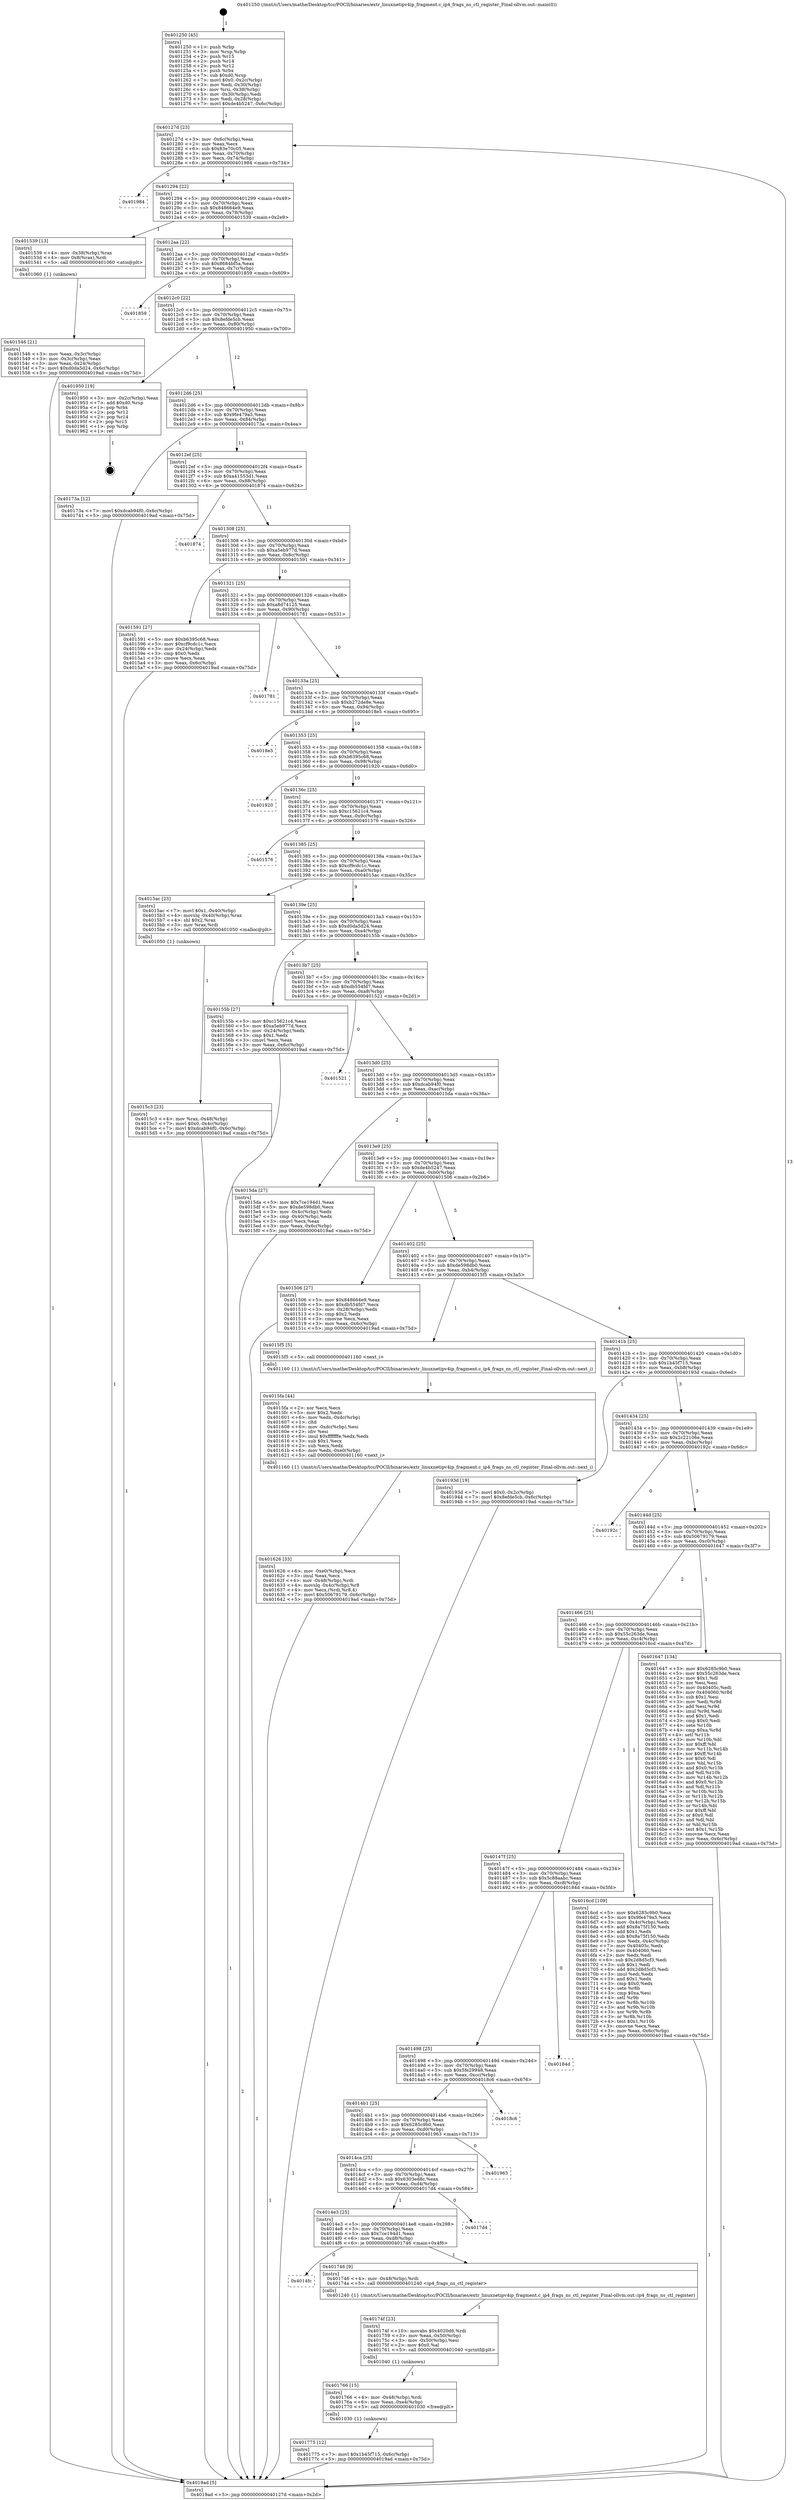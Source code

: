 digraph "0x401250" {
  label = "0x401250 (/mnt/c/Users/mathe/Desktop/tcc/POCII/binaries/extr_linuxnetipv4ip_fragment.c_ip4_frags_ns_ctl_register_Final-ollvm.out::main(0))"
  labelloc = "t"
  node[shape=record]

  Entry [label="",width=0.3,height=0.3,shape=circle,fillcolor=black,style=filled]
  "0x40127d" [label="{
     0x40127d [23]\l
     | [instrs]\l
     &nbsp;&nbsp;0x40127d \<+3\>: mov -0x6c(%rbp),%eax\l
     &nbsp;&nbsp;0x401280 \<+2\>: mov %eax,%ecx\l
     &nbsp;&nbsp;0x401282 \<+6\>: sub $0x83e70c05,%ecx\l
     &nbsp;&nbsp;0x401288 \<+3\>: mov %eax,-0x70(%rbp)\l
     &nbsp;&nbsp;0x40128b \<+3\>: mov %ecx,-0x74(%rbp)\l
     &nbsp;&nbsp;0x40128e \<+6\>: je 0000000000401984 \<main+0x734\>\l
  }"]
  "0x401984" [label="{
     0x401984\l
  }", style=dashed]
  "0x401294" [label="{
     0x401294 [22]\l
     | [instrs]\l
     &nbsp;&nbsp;0x401294 \<+5\>: jmp 0000000000401299 \<main+0x49\>\l
     &nbsp;&nbsp;0x401299 \<+3\>: mov -0x70(%rbp),%eax\l
     &nbsp;&nbsp;0x40129c \<+5\>: sub $0x848664e9,%eax\l
     &nbsp;&nbsp;0x4012a1 \<+3\>: mov %eax,-0x78(%rbp)\l
     &nbsp;&nbsp;0x4012a4 \<+6\>: je 0000000000401539 \<main+0x2e9\>\l
  }"]
  Exit [label="",width=0.3,height=0.3,shape=circle,fillcolor=black,style=filled,peripheries=2]
  "0x401539" [label="{
     0x401539 [13]\l
     | [instrs]\l
     &nbsp;&nbsp;0x401539 \<+4\>: mov -0x38(%rbp),%rax\l
     &nbsp;&nbsp;0x40153d \<+4\>: mov 0x8(%rax),%rdi\l
     &nbsp;&nbsp;0x401541 \<+5\>: call 0000000000401060 \<atoi@plt\>\l
     | [calls]\l
     &nbsp;&nbsp;0x401060 \{1\} (unknown)\l
  }"]
  "0x4012aa" [label="{
     0x4012aa [22]\l
     | [instrs]\l
     &nbsp;&nbsp;0x4012aa \<+5\>: jmp 00000000004012af \<main+0x5f\>\l
     &nbsp;&nbsp;0x4012af \<+3\>: mov -0x70(%rbp),%eax\l
     &nbsp;&nbsp;0x4012b2 \<+5\>: sub $0x8684bf5a,%eax\l
     &nbsp;&nbsp;0x4012b7 \<+3\>: mov %eax,-0x7c(%rbp)\l
     &nbsp;&nbsp;0x4012ba \<+6\>: je 0000000000401859 \<main+0x609\>\l
  }"]
  "0x401775" [label="{
     0x401775 [12]\l
     | [instrs]\l
     &nbsp;&nbsp;0x401775 \<+7\>: movl $0x1b45f715,-0x6c(%rbp)\l
     &nbsp;&nbsp;0x40177c \<+5\>: jmp 00000000004019ad \<main+0x75d\>\l
  }"]
  "0x401859" [label="{
     0x401859\l
  }", style=dashed]
  "0x4012c0" [label="{
     0x4012c0 [22]\l
     | [instrs]\l
     &nbsp;&nbsp;0x4012c0 \<+5\>: jmp 00000000004012c5 \<main+0x75\>\l
     &nbsp;&nbsp;0x4012c5 \<+3\>: mov -0x70(%rbp),%eax\l
     &nbsp;&nbsp;0x4012c8 \<+5\>: sub $0x8efde5cb,%eax\l
     &nbsp;&nbsp;0x4012cd \<+3\>: mov %eax,-0x80(%rbp)\l
     &nbsp;&nbsp;0x4012d0 \<+6\>: je 0000000000401950 \<main+0x700\>\l
  }"]
  "0x401766" [label="{
     0x401766 [15]\l
     | [instrs]\l
     &nbsp;&nbsp;0x401766 \<+4\>: mov -0x48(%rbp),%rdi\l
     &nbsp;&nbsp;0x40176a \<+6\>: mov %eax,-0xe4(%rbp)\l
     &nbsp;&nbsp;0x401770 \<+5\>: call 0000000000401030 \<free@plt\>\l
     | [calls]\l
     &nbsp;&nbsp;0x401030 \{1\} (unknown)\l
  }"]
  "0x401950" [label="{
     0x401950 [19]\l
     | [instrs]\l
     &nbsp;&nbsp;0x401950 \<+3\>: mov -0x2c(%rbp),%eax\l
     &nbsp;&nbsp;0x401953 \<+7\>: add $0xd0,%rsp\l
     &nbsp;&nbsp;0x40195a \<+1\>: pop %rbx\l
     &nbsp;&nbsp;0x40195b \<+2\>: pop %r12\l
     &nbsp;&nbsp;0x40195d \<+2\>: pop %r14\l
     &nbsp;&nbsp;0x40195f \<+2\>: pop %r15\l
     &nbsp;&nbsp;0x401961 \<+1\>: pop %rbp\l
     &nbsp;&nbsp;0x401962 \<+1\>: ret\l
  }"]
  "0x4012d6" [label="{
     0x4012d6 [25]\l
     | [instrs]\l
     &nbsp;&nbsp;0x4012d6 \<+5\>: jmp 00000000004012db \<main+0x8b\>\l
     &nbsp;&nbsp;0x4012db \<+3\>: mov -0x70(%rbp),%eax\l
     &nbsp;&nbsp;0x4012de \<+5\>: sub $0x9fe479a5,%eax\l
     &nbsp;&nbsp;0x4012e3 \<+6\>: mov %eax,-0x84(%rbp)\l
     &nbsp;&nbsp;0x4012e9 \<+6\>: je 000000000040173a \<main+0x4ea\>\l
  }"]
  "0x40174f" [label="{
     0x40174f [23]\l
     | [instrs]\l
     &nbsp;&nbsp;0x40174f \<+10\>: movabs $0x4020d6,%rdi\l
     &nbsp;&nbsp;0x401759 \<+3\>: mov %eax,-0x50(%rbp)\l
     &nbsp;&nbsp;0x40175c \<+3\>: mov -0x50(%rbp),%esi\l
     &nbsp;&nbsp;0x40175f \<+2\>: mov $0x0,%al\l
     &nbsp;&nbsp;0x401761 \<+5\>: call 0000000000401040 \<printf@plt\>\l
     | [calls]\l
     &nbsp;&nbsp;0x401040 \{1\} (unknown)\l
  }"]
  "0x40173a" [label="{
     0x40173a [12]\l
     | [instrs]\l
     &nbsp;&nbsp;0x40173a \<+7\>: movl $0xdcab94f0,-0x6c(%rbp)\l
     &nbsp;&nbsp;0x401741 \<+5\>: jmp 00000000004019ad \<main+0x75d\>\l
  }"]
  "0x4012ef" [label="{
     0x4012ef [25]\l
     | [instrs]\l
     &nbsp;&nbsp;0x4012ef \<+5\>: jmp 00000000004012f4 \<main+0xa4\>\l
     &nbsp;&nbsp;0x4012f4 \<+3\>: mov -0x70(%rbp),%eax\l
     &nbsp;&nbsp;0x4012f7 \<+5\>: sub $0xa41553d1,%eax\l
     &nbsp;&nbsp;0x4012fc \<+6\>: mov %eax,-0x88(%rbp)\l
     &nbsp;&nbsp;0x401302 \<+6\>: je 0000000000401874 \<main+0x624\>\l
  }"]
  "0x4014fc" [label="{
     0x4014fc\l
  }", style=dashed]
  "0x401874" [label="{
     0x401874\l
  }", style=dashed]
  "0x401308" [label="{
     0x401308 [25]\l
     | [instrs]\l
     &nbsp;&nbsp;0x401308 \<+5\>: jmp 000000000040130d \<main+0xbd\>\l
     &nbsp;&nbsp;0x40130d \<+3\>: mov -0x70(%rbp),%eax\l
     &nbsp;&nbsp;0x401310 \<+5\>: sub $0xa5eb977d,%eax\l
     &nbsp;&nbsp;0x401315 \<+6\>: mov %eax,-0x8c(%rbp)\l
     &nbsp;&nbsp;0x40131b \<+6\>: je 0000000000401591 \<main+0x341\>\l
  }"]
  "0x401746" [label="{
     0x401746 [9]\l
     | [instrs]\l
     &nbsp;&nbsp;0x401746 \<+4\>: mov -0x48(%rbp),%rdi\l
     &nbsp;&nbsp;0x40174a \<+5\>: call 0000000000401240 \<ip4_frags_ns_ctl_register\>\l
     | [calls]\l
     &nbsp;&nbsp;0x401240 \{1\} (/mnt/c/Users/mathe/Desktop/tcc/POCII/binaries/extr_linuxnetipv4ip_fragment.c_ip4_frags_ns_ctl_register_Final-ollvm.out::ip4_frags_ns_ctl_register)\l
  }"]
  "0x401591" [label="{
     0x401591 [27]\l
     | [instrs]\l
     &nbsp;&nbsp;0x401591 \<+5\>: mov $0xb6395c68,%eax\l
     &nbsp;&nbsp;0x401596 \<+5\>: mov $0xcf9cdc1c,%ecx\l
     &nbsp;&nbsp;0x40159b \<+3\>: mov -0x24(%rbp),%edx\l
     &nbsp;&nbsp;0x40159e \<+3\>: cmp $0x0,%edx\l
     &nbsp;&nbsp;0x4015a1 \<+3\>: cmove %ecx,%eax\l
     &nbsp;&nbsp;0x4015a4 \<+3\>: mov %eax,-0x6c(%rbp)\l
     &nbsp;&nbsp;0x4015a7 \<+5\>: jmp 00000000004019ad \<main+0x75d\>\l
  }"]
  "0x401321" [label="{
     0x401321 [25]\l
     | [instrs]\l
     &nbsp;&nbsp;0x401321 \<+5\>: jmp 0000000000401326 \<main+0xd6\>\l
     &nbsp;&nbsp;0x401326 \<+3\>: mov -0x70(%rbp),%eax\l
     &nbsp;&nbsp;0x401329 \<+5\>: sub $0xa8d74125,%eax\l
     &nbsp;&nbsp;0x40132e \<+6\>: mov %eax,-0x90(%rbp)\l
     &nbsp;&nbsp;0x401334 \<+6\>: je 0000000000401781 \<main+0x531\>\l
  }"]
  "0x4014e3" [label="{
     0x4014e3 [25]\l
     | [instrs]\l
     &nbsp;&nbsp;0x4014e3 \<+5\>: jmp 00000000004014e8 \<main+0x298\>\l
     &nbsp;&nbsp;0x4014e8 \<+3\>: mov -0x70(%rbp),%eax\l
     &nbsp;&nbsp;0x4014eb \<+5\>: sub $0x7ce194d1,%eax\l
     &nbsp;&nbsp;0x4014f0 \<+6\>: mov %eax,-0xd8(%rbp)\l
     &nbsp;&nbsp;0x4014f6 \<+6\>: je 0000000000401746 \<main+0x4f6\>\l
  }"]
  "0x401781" [label="{
     0x401781\l
  }", style=dashed]
  "0x40133a" [label="{
     0x40133a [25]\l
     | [instrs]\l
     &nbsp;&nbsp;0x40133a \<+5\>: jmp 000000000040133f \<main+0xef\>\l
     &nbsp;&nbsp;0x40133f \<+3\>: mov -0x70(%rbp),%eax\l
     &nbsp;&nbsp;0x401342 \<+5\>: sub $0xb272de8e,%eax\l
     &nbsp;&nbsp;0x401347 \<+6\>: mov %eax,-0x94(%rbp)\l
     &nbsp;&nbsp;0x40134d \<+6\>: je 00000000004018e5 \<main+0x695\>\l
  }"]
  "0x4017d4" [label="{
     0x4017d4\l
  }", style=dashed]
  "0x4018e5" [label="{
     0x4018e5\l
  }", style=dashed]
  "0x401353" [label="{
     0x401353 [25]\l
     | [instrs]\l
     &nbsp;&nbsp;0x401353 \<+5\>: jmp 0000000000401358 \<main+0x108\>\l
     &nbsp;&nbsp;0x401358 \<+3\>: mov -0x70(%rbp),%eax\l
     &nbsp;&nbsp;0x40135b \<+5\>: sub $0xb6395c68,%eax\l
     &nbsp;&nbsp;0x401360 \<+6\>: mov %eax,-0x98(%rbp)\l
     &nbsp;&nbsp;0x401366 \<+6\>: je 0000000000401920 \<main+0x6d0\>\l
  }"]
  "0x4014ca" [label="{
     0x4014ca [25]\l
     | [instrs]\l
     &nbsp;&nbsp;0x4014ca \<+5\>: jmp 00000000004014cf \<main+0x27f\>\l
     &nbsp;&nbsp;0x4014cf \<+3\>: mov -0x70(%rbp),%eax\l
     &nbsp;&nbsp;0x4014d2 \<+5\>: sub $0x6303ed8c,%eax\l
     &nbsp;&nbsp;0x4014d7 \<+6\>: mov %eax,-0xd4(%rbp)\l
     &nbsp;&nbsp;0x4014dd \<+6\>: je 00000000004017d4 \<main+0x584\>\l
  }"]
  "0x401920" [label="{
     0x401920\l
  }", style=dashed]
  "0x40136c" [label="{
     0x40136c [25]\l
     | [instrs]\l
     &nbsp;&nbsp;0x40136c \<+5\>: jmp 0000000000401371 \<main+0x121\>\l
     &nbsp;&nbsp;0x401371 \<+3\>: mov -0x70(%rbp),%eax\l
     &nbsp;&nbsp;0x401374 \<+5\>: sub $0xc15621c4,%eax\l
     &nbsp;&nbsp;0x401379 \<+6\>: mov %eax,-0x9c(%rbp)\l
     &nbsp;&nbsp;0x40137f \<+6\>: je 0000000000401576 \<main+0x326\>\l
  }"]
  "0x401963" [label="{
     0x401963\l
  }", style=dashed]
  "0x401576" [label="{
     0x401576\l
  }", style=dashed]
  "0x401385" [label="{
     0x401385 [25]\l
     | [instrs]\l
     &nbsp;&nbsp;0x401385 \<+5\>: jmp 000000000040138a \<main+0x13a\>\l
     &nbsp;&nbsp;0x40138a \<+3\>: mov -0x70(%rbp),%eax\l
     &nbsp;&nbsp;0x40138d \<+5\>: sub $0xcf9cdc1c,%eax\l
     &nbsp;&nbsp;0x401392 \<+6\>: mov %eax,-0xa0(%rbp)\l
     &nbsp;&nbsp;0x401398 \<+6\>: je 00000000004015ac \<main+0x35c\>\l
  }"]
  "0x4014b1" [label="{
     0x4014b1 [25]\l
     | [instrs]\l
     &nbsp;&nbsp;0x4014b1 \<+5\>: jmp 00000000004014b6 \<main+0x266\>\l
     &nbsp;&nbsp;0x4014b6 \<+3\>: mov -0x70(%rbp),%eax\l
     &nbsp;&nbsp;0x4014b9 \<+5\>: sub $0x6285c9b0,%eax\l
     &nbsp;&nbsp;0x4014be \<+6\>: mov %eax,-0xd0(%rbp)\l
     &nbsp;&nbsp;0x4014c4 \<+6\>: je 0000000000401963 \<main+0x713\>\l
  }"]
  "0x4015ac" [label="{
     0x4015ac [23]\l
     | [instrs]\l
     &nbsp;&nbsp;0x4015ac \<+7\>: movl $0x1,-0x40(%rbp)\l
     &nbsp;&nbsp;0x4015b3 \<+4\>: movslq -0x40(%rbp),%rax\l
     &nbsp;&nbsp;0x4015b7 \<+4\>: shl $0x2,%rax\l
     &nbsp;&nbsp;0x4015bb \<+3\>: mov %rax,%rdi\l
     &nbsp;&nbsp;0x4015be \<+5\>: call 0000000000401050 \<malloc@plt\>\l
     | [calls]\l
     &nbsp;&nbsp;0x401050 \{1\} (unknown)\l
  }"]
  "0x40139e" [label="{
     0x40139e [25]\l
     | [instrs]\l
     &nbsp;&nbsp;0x40139e \<+5\>: jmp 00000000004013a3 \<main+0x153\>\l
     &nbsp;&nbsp;0x4013a3 \<+3\>: mov -0x70(%rbp),%eax\l
     &nbsp;&nbsp;0x4013a6 \<+5\>: sub $0xd0da5d24,%eax\l
     &nbsp;&nbsp;0x4013ab \<+6\>: mov %eax,-0xa4(%rbp)\l
     &nbsp;&nbsp;0x4013b1 \<+6\>: je 000000000040155b \<main+0x30b\>\l
  }"]
  "0x4018c6" [label="{
     0x4018c6\l
  }", style=dashed]
  "0x40155b" [label="{
     0x40155b [27]\l
     | [instrs]\l
     &nbsp;&nbsp;0x40155b \<+5\>: mov $0xc15621c4,%eax\l
     &nbsp;&nbsp;0x401560 \<+5\>: mov $0xa5eb977d,%ecx\l
     &nbsp;&nbsp;0x401565 \<+3\>: mov -0x24(%rbp),%edx\l
     &nbsp;&nbsp;0x401568 \<+3\>: cmp $0x1,%edx\l
     &nbsp;&nbsp;0x40156b \<+3\>: cmovl %ecx,%eax\l
     &nbsp;&nbsp;0x40156e \<+3\>: mov %eax,-0x6c(%rbp)\l
     &nbsp;&nbsp;0x401571 \<+5\>: jmp 00000000004019ad \<main+0x75d\>\l
  }"]
  "0x4013b7" [label="{
     0x4013b7 [25]\l
     | [instrs]\l
     &nbsp;&nbsp;0x4013b7 \<+5\>: jmp 00000000004013bc \<main+0x16c\>\l
     &nbsp;&nbsp;0x4013bc \<+3\>: mov -0x70(%rbp),%eax\l
     &nbsp;&nbsp;0x4013bf \<+5\>: sub $0xdb554fd7,%eax\l
     &nbsp;&nbsp;0x4013c4 \<+6\>: mov %eax,-0xa8(%rbp)\l
     &nbsp;&nbsp;0x4013ca \<+6\>: je 0000000000401521 \<main+0x2d1\>\l
  }"]
  "0x401498" [label="{
     0x401498 [25]\l
     | [instrs]\l
     &nbsp;&nbsp;0x401498 \<+5\>: jmp 000000000040149d \<main+0x24d\>\l
     &nbsp;&nbsp;0x40149d \<+3\>: mov -0x70(%rbp),%eax\l
     &nbsp;&nbsp;0x4014a0 \<+5\>: sub $0x5fe29948,%eax\l
     &nbsp;&nbsp;0x4014a5 \<+6\>: mov %eax,-0xcc(%rbp)\l
     &nbsp;&nbsp;0x4014ab \<+6\>: je 00000000004018c6 \<main+0x676\>\l
  }"]
  "0x401521" [label="{
     0x401521\l
  }", style=dashed]
  "0x4013d0" [label="{
     0x4013d0 [25]\l
     | [instrs]\l
     &nbsp;&nbsp;0x4013d0 \<+5\>: jmp 00000000004013d5 \<main+0x185\>\l
     &nbsp;&nbsp;0x4013d5 \<+3\>: mov -0x70(%rbp),%eax\l
     &nbsp;&nbsp;0x4013d8 \<+5\>: sub $0xdcab94f0,%eax\l
     &nbsp;&nbsp;0x4013dd \<+6\>: mov %eax,-0xac(%rbp)\l
     &nbsp;&nbsp;0x4013e3 \<+6\>: je 00000000004015da \<main+0x38a\>\l
  }"]
  "0x40184d" [label="{
     0x40184d\l
  }", style=dashed]
  "0x4015da" [label="{
     0x4015da [27]\l
     | [instrs]\l
     &nbsp;&nbsp;0x4015da \<+5\>: mov $0x7ce194d1,%eax\l
     &nbsp;&nbsp;0x4015df \<+5\>: mov $0xde598db0,%ecx\l
     &nbsp;&nbsp;0x4015e4 \<+3\>: mov -0x4c(%rbp),%edx\l
     &nbsp;&nbsp;0x4015e7 \<+3\>: cmp -0x40(%rbp),%edx\l
     &nbsp;&nbsp;0x4015ea \<+3\>: cmovl %ecx,%eax\l
     &nbsp;&nbsp;0x4015ed \<+3\>: mov %eax,-0x6c(%rbp)\l
     &nbsp;&nbsp;0x4015f0 \<+5\>: jmp 00000000004019ad \<main+0x75d\>\l
  }"]
  "0x4013e9" [label="{
     0x4013e9 [25]\l
     | [instrs]\l
     &nbsp;&nbsp;0x4013e9 \<+5\>: jmp 00000000004013ee \<main+0x19e\>\l
     &nbsp;&nbsp;0x4013ee \<+3\>: mov -0x70(%rbp),%eax\l
     &nbsp;&nbsp;0x4013f1 \<+5\>: sub $0xde4b5247,%eax\l
     &nbsp;&nbsp;0x4013f6 \<+6\>: mov %eax,-0xb0(%rbp)\l
     &nbsp;&nbsp;0x4013fc \<+6\>: je 0000000000401506 \<main+0x2b6\>\l
  }"]
  "0x40147f" [label="{
     0x40147f [25]\l
     | [instrs]\l
     &nbsp;&nbsp;0x40147f \<+5\>: jmp 0000000000401484 \<main+0x234\>\l
     &nbsp;&nbsp;0x401484 \<+3\>: mov -0x70(%rbp),%eax\l
     &nbsp;&nbsp;0x401487 \<+5\>: sub $0x5c88aabc,%eax\l
     &nbsp;&nbsp;0x40148c \<+6\>: mov %eax,-0xc8(%rbp)\l
     &nbsp;&nbsp;0x401492 \<+6\>: je 000000000040184d \<main+0x5fd\>\l
  }"]
  "0x401506" [label="{
     0x401506 [27]\l
     | [instrs]\l
     &nbsp;&nbsp;0x401506 \<+5\>: mov $0x848664e9,%eax\l
     &nbsp;&nbsp;0x40150b \<+5\>: mov $0xdb554fd7,%ecx\l
     &nbsp;&nbsp;0x401510 \<+3\>: mov -0x28(%rbp),%edx\l
     &nbsp;&nbsp;0x401513 \<+3\>: cmp $0x2,%edx\l
     &nbsp;&nbsp;0x401516 \<+3\>: cmovne %ecx,%eax\l
     &nbsp;&nbsp;0x401519 \<+3\>: mov %eax,-0x6c(%rbp)\l
     &nbsp;&nbsp;0x40151c \<+5\>: jmp 00000000004019ad \<main+0x75d\>\l
  }"]
  "0x401402" [label="{
     0x401402 [25]\l
     | [instrs]\l
     &nbsp;&nbsp;0x401402 \<+5\>: jmp 0000000000401407 \<main+0x1b7\>\l
     &nbsp;&nbsp;0x401407 \<+3\>: mov -0x70(%rbp),%eax\l
     &nbsp;&nbsp;0x40140a \<+5\>: sub $0xde598db0,%eax\l
     &nbsp;&nbsp;0x40140f \<+6\>: mov %eax,-0xb4(%rbp)\l
     &nbsp;&nbsp;0x401415 \<+6\>: je 00000000004015f5 \<main+0x3a5\>\l
  }"]
  "0x4019ad" [label="{
     0x4019ad [5]\l
     | [instrs]\l
     &nbsp;&nbsp;0x4019ad \<+5\>: jmp 000000000040127d \<main+0x2d\>\l
  }"]
  "0x401250" [label="{
     0x401250 [45]\l
     | [instrs]\l
     &nbsp;&nbsp;0x401250 \<+1\>: push %rbp\l
     &nbsp;&nbsp;0x401251 \<+3\>: mov %rsp,%rbp\l
     &nbsp;&nbsp;0x401254 \<+2\>: push %r15\l
     &nbsp;&nbsp;0x401256 \<+2\>: push %r14\l
     &nbsp;&nbsp;0x401258 \<+2\>: push %r12\l
     &nbsp;&nbsp;0x40125a \<+1\>: push %rbx\l
     &nbsp;&nbsp;0x40125b \<+7\>: sub $0xd0,%rsp\l
     &nbsp;&nbsp;0x401262 \<+7\>: movl $0x0,-0x2c(%rbp)\l
     &nbsp;&nbsp;0x401269 \<+3\>: mov %edi,-0x30(%rbp)\l
     &nbsp;&nbsp;0x40126c \<+4\>: mov %rsi,-0x38(%rbp)\l
     &nbsp;&nbsp;0x401270 \<+3\>: mov -0x30(%rbp),%edi\l
     &nbsp;&nbsp;0x401273 \<+3\>: mov %edi,-0x28(%rbp)\l
     &nbsp;&nbsp;0x401276 \<+7\>: movl $0xde4b5247,-0x6c(%rbp)\l
  }"]
  "0x401546" [label="{
     0x401546 [21]\l
     | [instrs]\l
     &nbsp;&nbsp;0x401546 \<+3\>: mov %eax,-0x3c(%rbp)\l
     &nbsp;&nbsp;0x401549 \<+3\>: mov -0x3c(%rbp),%eax\l
     &nbsp;&nbsp;0x40154c \<+3\>: mov %eax,-0x24(%rbp)\l
     &nbsp;&nbsp;0x40154f \<+7\>: movl $0xd0da5d24,-0x6c(%rbp)\l
     &nbsp;&nbsp;0x401556 \<+5\>: jmp 00000000004019ad \<main+0x75d\>\l
  }"]
  "0x4015c3" [label="{
     0x4015c3 [23]\l
     | [instrs]\l
     &nbsp;&nbsp;0x4015c3 \<+4\>: mov %rax,-0x48(%rbp)\l
     &nbsp;&nbsp;0x4015c7 \<+7\>: movl $0x0,-0x4c(%rbp)\l
     &nbsp;&nbsp;0x4015ce \<+7\>: movl $0xdcab94f0,-0x6c(%rbp)\l
     &nbsp;&nbsp;0x4015d5 \<+5\>: jmp 00000000004019ad \<main+0x75d\>\l
  }"]
  "0x4016cd" [label="{
     0x4016cd [109]\l
     | [instrs]\l
     &nbsp;&nbsp;0x4016cd \<+5\>: mov $0x6285c9b0,%eax\l
     &nbsp;&nbsp;0x4016d2 \<+5\>: mov $0x9fe479a5,%ecx\l
     &nbsp;&nbsp;0x4016d7 \<+3\>: mov -0x4c(%rbp),%edx\l
     &nbsp;&nbsp;0x4016da \<+6\>: add $0x8a75f150,%edx\l
     &nbsp;&nbsp;0x4016e0 \<+3\>: add $0x1,%edx\l
     &nbsp;&nbsp;0x4016e3 \<+6\>: sub $0x8a75f150,%edx\l
     &nbsp;&nbsp;0x4016e9 \<+3\>: mov %edx,-0x4c(%rbp)\l
     &nbsp;&nbsp;0x4016ec \<+7\>: mov 0x40405c,%edx\l
     &nbsp;&nbsp;0x4016f3 \<+7\>: mov 0x404060,%esi\l
     &nbsp;&nbsp;0x4016fa \<+2\>: mov %edx,%edi\l
     &nbsp;&nbsp;0x4016fc \<+6\>: sub $0x2d8d5cf3,%edi\l
     &nbsp;&nbsp;0x401702 \<+3\>: sub $0x1,%edi\l
     &nbsp;&nbsp;0x401705 \<+6\>: add $0x2d8d5cf3,%edi\l
     &nbsp;&nbsp;0x40170b \<+3\>: imul %edi,%edx\l
     &nbsp;&nbsp;0x40170e \<+3\>: and $0x1,%edx\l
     &nbsp;&nbsp;0x401711 \<+3\>: cmp $0x0,%edx\l
     &nbsp;&nbsp;0x401714 \<+4\>: sete %r8b\l
     &nbsp;&nbsp;0x401718 \<+3\>: cmp $0xa,%esi\l
     &nbsp;&nbsp;0x40171b \<+4\>: setl %r9b\l
     &nbsp;&nbsp;0x40171f \<+3\>: mov %r8b,%r10b\l
     &nbsp;&nbsp;0x401722 \<+3\>: and %r9b,%r10b\l
     &nbsp;&nbsp;0x401725 \<+3\>: xor %r9b,%r8b\l
     &nbsp;&nbsp;0x401728 \<+3\>: or %r8b,%r10b\l
     &nbsp;&nbsp;0x40172b \<+4\>: test $0x1,%r10b\l
     &nbsp;&nbsp;0x40172f \<+3\>: cmovne %ecx,%eax\l
     &nbsp;&nbsp;0x401732 \<+3\>: mov %eax,-0x6c(%rbp)\l
     &nbsp;&nbsp;0x401735 \<+5\>: jmp 00000000004019ad \<main+0x75d\>\l
  }"]
  "0x4015f5" [label="{
     0x4015f5 [5]\l
     | [instrs]\l
     &nbsp;&nbsp;0x4015f5 \<+5\>: call 0000000000401160 \<next_i\>\l
     | [calls]\l
     &nbsp;&nbsp;0x401160 \{1\} (/mnt/c/Users/mathe/Desktop/tcc/POCII/binaries/extr_linuxnetipv4ip_fragment.c_ip4_frags_ns_ctl_register_Final-ollvm.out::next_i)\l
  }"]
  "0x40141b" [label="{
     0x40141b [25]\l
     | [instrs]\l
     &nbsp;&nbsp;0x40141b \<+5\>: jmp 0000000000401420 \<main+0x1d0\>\l
     &nbsp;&nbsp;0x401420 \<+3\>: mov -0x70(%rbp),%eax\l
     &nbsp;&nbsp;0x401423 \<+5\>: sub $0x1b45f715,%eax\l
     &nbsp;&nbsp;0x401428 \<+6\>: mov %eax,-0xb8(%rbp)\l
     &nbsp;&nbsp;0x40142e \<+6\>: je 000000000040193d \<main+0x6ed\>\l
  }"]
  "0x4015fa" [label="{
     0x4015fa [44]\l
     | [instrs]\l
     &nbsp;&nbsp;0x4015fa \<+2\>: xor %ecx,%ecx\l
     &nbsp;&nbsp;0x4015fc \<+5\>: mov $0x2,%edx\l
     &nbsp;&nbsp;0x401601 \<+6\>: mov %edx,-0xdc(%rbp)\l
     &nbsp;&nbsp;0x401607 \<+1\>: cltd\l
     &nbsp;&nbsp;0x401608 \<+6\>: mov -0xdc(%rbp),%esi\l
     &nbsp;&nbsp;0x40160e \<+2\>: idiv %esi\l
     &nbsp;&nbsp;0x401610 \<+6\>: imul $0xfffffffe,%edx,%edx\l
     &nbsp;&nbsp;0x401616 \<+3\>: sub $0x1,%ecx\l
     &nbsp;&nbsp;0x401619 \<+2\>: sub %ecx,%edx\l
     &nbsp;&nbsp;0x40161b \<+6\>: mov %edx,-0xe0(%rbp)\l
     &nbsp;&nbsp;0x401621 \<+5\>: call 0000000000401160 \<next_i\>\l
     | [calls]\l
     &nbsp;&nbsp;0x401160 \{1\} (/mnt/c/Users/mathe/Desktop/tcc/POCII/binaries/extr_linuxnetipv4ip_fragment.c_ip4_frags_ns_ctl_register_Final-ollvm.out::next_i)\l
  }"]
  "0x401626" [label="{
     0x401626 [33]\l
     | [instrs]\l
     &nbsp;&nbsp;0x401626 \<+6\>: mov -0xe0(%rbp),%ecx\l
     &nbsp;&nbsp;0x40162c \<+3\>: imul %eax,%ecx\l
     &nbsp;&nbsp;0x40162f \<+4\>: mov -0x48(%rbp),%rdi\l
     &nbsp;&nbsp;0x401633 \<+4\>: movslq -0x4c(%rbp),%r8\l
     &nbsp;&nbsp;0x401637 \<+4\>: mov %ecx,(%rdi,%r8,4)\l
     &nbsp;&nbsp;0x40163b \<+7\>: movl $0x50679179,-0x6c(%rbp)\l
     &nbsp;&nbsp;0x401642 \<+5\>: jmp 00000000004019ad \<main+0x75d\>\l
  }"]
  "0x401466" [label="{
     0x401466 [25]\l
     | [instrs]\l
     &nbsp;&nbsp;0x401466 \<+5\>: jmp 000000000040146b \<main+0x21b\>\l
     &nbsp;&nbsp;0x40146b \<+3\>: mov -0x70(%rbp),%eax\l
     &nbsp;&nbsp;0x40146e \<+5\>: sub $0x55c263de,%eax\l
     &nbsp;&nbsp;0x401473 \<+6\>: mov %eax,-0xc4(%rbp)\l
     &nbsp;&nbsp;0x401479 \<+6\>: je 00000000004016cd \<main+0x47d\>\l
  }"]
  "0x40193d" [label="{
     0x40193d [19]\l
     | [instrs]\l
     &nbsp;&nbsp;0x40193d \<+7\>: movl $0x0,-0x2c(%rbp)\l
     &nbsp;&nbsp;0x401944 \<+7\>: movl $0x8efde5cb,-0x6c(%rbp)\l
     &nbsp;&nbsp;0x40194b \<+5\>: jmp 00000000004019ad \<main+0x75d\>\l
  }"]
  "0x401434" [label="{
     0x401434 [25]\l
     | [instrs]\l
     &nbsp;&nbsp;0x401434 \<+5\>: jmp 0000000000401439 \<main+0x1e9\>\l
     &nbsp;&nbsp;0x401439 \<+3\>: mov -0x70(%rbp),%eax\l
     &nbsp;&nbsp;0x40143c \<+5\>: sub $0x2c22106e,%eax\l
     &nbsp;&nbsp;0x401441 \<+6\>: mov %eax,-0xbc(%rbp)\l
     &nbsp;&nbsp;0x401447 \<+6\>: je 000000000040192c \<main+0x6dc\>\l
  }"]
  "0x401647" [label="{
     0x401647 [134]\l
     | [instrs]\l
     &nbsp;&nbsp;0x401647 \<+5\>: mov $0x6285c9b0,%eax\l
     &nbsp;&nbsp;0x40164c \<+5\>: mov $0x55c263de,%ecx\l
     &nbsp;&nbsp;0x401651 \<+2\>: mov $0x1,%dl\l
     &nbsp;&nbsp;0x401653 \<+2\>: xor %esi,%esi\l
     &nbsp;&nbsp;0x401655 \<+7\>: mov 0x40405c,%edi\l
     &nbsp;&nbsp;0x40165c \<+8\>: mov 0x404060,%r8d\l
     &nbsp;&nbsp;0x401664 \<+3\>: sub $0x1,%esi\l
     &nbsp;&nbsp;0x401667 \<+3\>: mov %edi,%r9d\l
     &nbsp;&nbsp;0x40166a \<+3\>: add %esi,%r9d\l
     &nbsp;&nbsp;0x40166d \<+4\>: imul %r9d,%edi\l
     &nbsp;&nbsp;0x401671 \<+3\>: and $0x1,%edi\l
     &nbsp;&nbsp;0x401674 \<+3\>: cmp $0x0,%edi\l
     &nbsp;&nbsp;0x401677 \<+4\>: sete %r10b\l
     &nbsp;&nbsp;0x40167b \<+4\>: cmp $0xa,%r8d\l
     &nbsp;&nbsp;0x40167f \<+4\>: setl %r11b\l
     &nbsp;&nbsp;0x401683 \<+3\>: mov %r10b,%bl\l
     &nbsp;&nbsp;0x401686 \<+3\>: xor $0xff,%bl\l
     &nbsp;&nbsp;0x401689 \<+3\>: mov %r11b,%r14b\l
     &nbsp;&nbsp;0x40168c \<+4\>: xor $0xff,%r14b\l
     &nbsp;&nbsp;0x401690 \<+3\>: xor $0x0,%dl\l
     &nbsp;&nbsp;0x401693 \<+3\>: mov %bl,%r15b\l
     &nbsp;&nbsp;0x401696 \<+4\>: and $0x0,%r15b\l
     &nbsp;&nbsp;0x40169a \<+3\>: and %dl,%r10b\l
     &nbsp;&nbsp;0x40169d \<+3\>: mov %r14b,%r12b\l
     &nbsp;&nbsp;0x4016a0 \<+4\>: and $0x0,%r12b\l
     &nbsp;&nbsp;0x4016a4 \<+3\>: and %dl,%r11b\l
     &nbsp;&nbsp;0x4016a7 \<+3\>: or %r10b,%r15b\l
     &nbsp;&nbsp;0x4016aa \<+3\>: or %r11b,%r12b\l
     &nbsp;&nbsp;0x4016ad \<+3\>: xor %r12b,%r15b\l
     &nbsp;&nbsp;0x4016b0 \<+3\>: or %r14b,%bl\l
     &nbsp;&nbsp;0x4016b3 \<+3\>: xor $0xff,%bl\l
     &nbsp;&nbsp;0x4016b6 \<+3\>: or $0x0,%dl\l
     &nbsp;&nbsp;0x4016b9 \<+2\>: and %dl,%bl\l
     &nbsp;&nbsp;0x4016bb \<+3\>: or %bl,%r15b\l
     &nbsp;&nbsp;0x4016be \<+4\>: test $0x1,%r15b\l
     &nbsp;&nbsp;0x4016c2 \<+3\>: cmovne %ecx,%eax\l
     &nbsp;&nbsp;0x4016c5 \<+3\>: mov %eax,-0x6c(%rbp)\l
     &nbsp;&nbsp;0x4016c8 \<+5\>: jmp 00000000004019ad \<main+0x75d\>\l
  }"]
  "0x40192c" [label="{
     0x40192c\l
  }", style=dashed]
  "0x40144d" [label="{
     0x40144d [25]\l
     | [instrs]\l
     &nbsp;&nbsp;0x40144d \<+5\>: jmp 0000000000401452 \<main+0x202\>\l
     &nbsp;&nbsp;0x401452 \<+3\>: mov -0x70(%rbp),%eax\l
     &nbsp;&nbsp;0x401455 \<+5\>: sub $0x50679179,%eax\l
     &nbsp;&nbsp;0x40145a \<+6\>: mov %eax,-0xc0(%rbp)\l
     &nbsp;&nbsp;0x401460 \<+6\>: je 0000000000401647 \<main+0x3f7\>\l
  }"]
  Entry -> "0x401250" [label=" 1"]
  "0x40127d" -> "0x401984" [label=" 0"]
  "0x40127d" -> "0x401294" [label=" 14"]
  "0x401950" -> Exit [label=" 1"]
  "0x401294" -> "0x401539" [label=" 1"]
  "0x401294" -> "0x4012aa" [label=" 13"]
  "0x40193d" -> "0x4019ad" [label=" 1"]
  "0x4012aa" -> "0x401859" [label=" 0"]
  "0x4012aa" -> "0x4012c0" [label=" 13"]
  "0x401775" -> "0x4019ad" [label=" 1"]
  "0x4012c0" -> "0x401950" [label=" 1"]
  "0x4012c0" -> "0x4012d6" [label=" 12"]
  "0x401766" -> "0x401775" [label=" 1"]
  "0x4012d6" -> "0x40173a" [label=" 1"]
  "0x4012d6" -> "0x4012ef" [label=" 11"]
  "0x40174f" -> "0x401766" [label=" 1"]
  "0x4012ef" -> "0x401874" [label=" 0"]
  "0x4012ef" -> "0x401308" [label=" 11"]
  "0x401746" -> "0x40174f" [label=" 1"]
  "0x401308" -> "0x401591" [label=" 1"]
  "0x401308" -> "0x401321" [label=" 10"]
  "0x4014e3" -> "0x4014fc" [label=" 0"]
  "0x401321" -> "0x401781" [label=" 0"]
  "0x401321" -> "0x40133a" [label=" 10"]
  "0x4014e3" -> "0x401746" [label=" 1"]
  "0x40133a" -> "0x4018e5" [label=" 0"]
  "0x40133a" -> "0x401353" [label=" 10"]
  "0x4014ca" -> "0x4014e3" [label=" 1"]
  "0x401353" -> "0x401920" [label=" 0"]
  "0x401353" -> "0x40136c" [label=" 10"]
  "0x4014ca" -> "0x4017d4" [label=" 0"]
  "0x40136c" -> "0x401576" [label=" 0"]
  "0x40136c" -> "0x401385" [label=" 10"]
  "0x4014b1" -> "0x4014ca" [label=" 1"]
  "0x401385" -> "0x4015ac" [label=" 1"]
  "0x401385" -> "0x40139e" [label=" 9"]
  "0x4014b1" -> "0x401963" [label=" 0"]
  "0x40139e" -> "0x40155b" [label=" 1"]
  "0x40139e" -> "0x4013b7" [label=" 8"]
  "0x401498" -> "0x4014b1" [label=" 1"]
  "0x4013b7" -> "0x401521" [label=" 0"]
  "0x4013b7" -> "0x4013d0" [label=" 8"]
  "0x401498" -> "0x4018c6" [label=" 0"]
  "0x4013d0" -> "0x4015da" [label=" 2"]
  "0x4013d0" -> "0x4013e9" [label=" 6"]
  "0x40147f" -> "0x401498" [label=" 1"]
  "0x4013e9" -> "0x401506" [label=" 1"]
  "0x4013e9" -> "0x401402" [label=" 5"]
  "0x401506" -> "0x4019ad" [label=" 1"]
  "0x401250" -> "0x40127d" [label=" 1"]
  "0x4019ad" -> "0x40127d" [label=" 13"]
  "0x401539" -> "0x401546" [label=" 1"]
  "0x401546" -> "0x4019ad" [label=" 1"]
  "0x40155b" -> "0x4019ad" [label=" 1"]
  "0x401591" -> "0x4019ad" [label=" 1"]
  "0x4015ac" -> "0x4015c3" [label=" 1"]
  "0x4015c3" -> "0x4019ad" [label=" 1"]
  "0x4015da" -> "0x4019ad" [label=" 2"]
  "0x40147f" -> "0x40184d" [label=" 0"]
  "0x401402" -> "0x4015f5" [label=" 1"]
  "0x401402" -> "0x40141b" [label=" 4"]
  "0x4015f5" -> "0x4015fa" [label=" 1"]
  "0x4015fa" -> "0x401626" [label=" 1"]
  "0x401626" -> "0x4019ad" [label=" 1"]
  "0x40173a" -> "0x4019ad" [label=" 1"]
  "0x40141b" -> "0x40193d" [label=" 1"]
  "0x40141b" -> "0x401434" [label=" 3"]
  "0x401466" -> "0x40147f" [label=" 1"]
  "0x401434" -> "0x40192c" [label=" 0"]
  "0x401434" -> "0x40144d" [label=" 3"]
  "0x401466" -> "0x4016cd" [label=" 1"]
  "0x40144d" -> "0x401647" [label=" 1"]
  "0x40144d" -> "0x401466" [label=" 2"]
  "0x401647" -> "0x4019ad" [label=" 1"]
  "0x4016cd" -> "0x4019ad" [label=" 1"]
}

